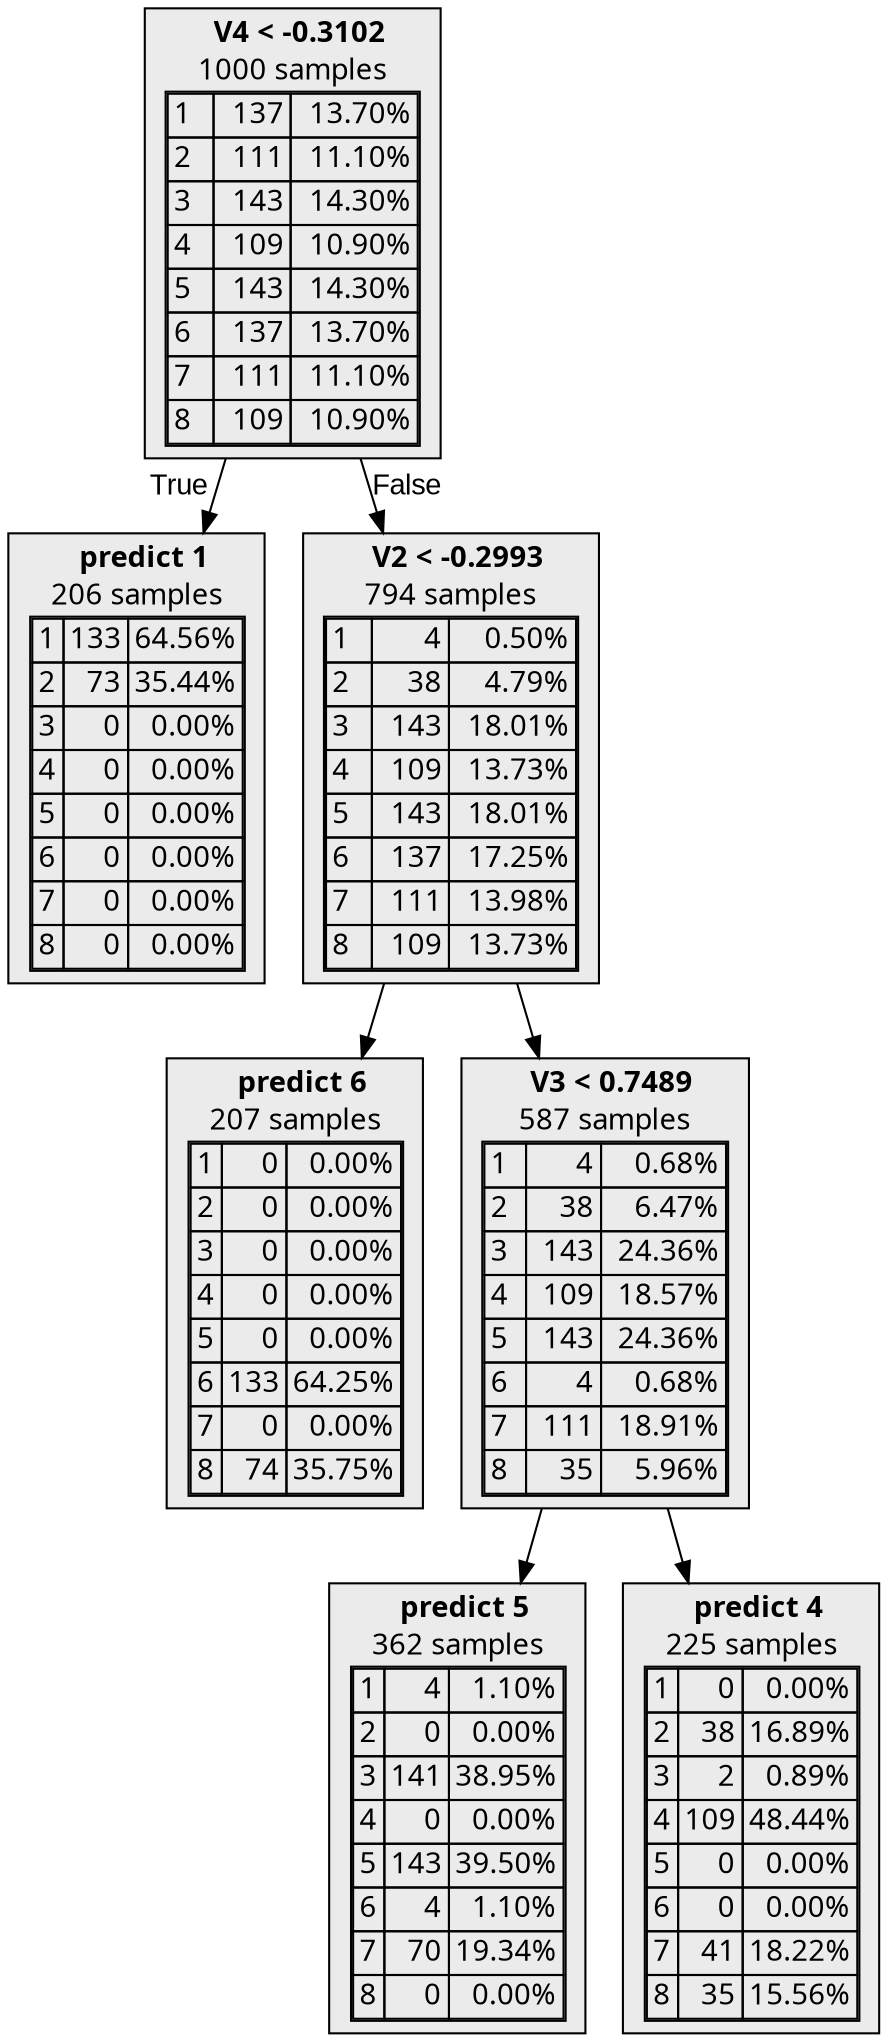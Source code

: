 digraph {
    1 [label=<  <TABLE BORDER="0" CELLPADDING="0">
      <TR>
    <TD>
      <B>V4 &lt; -0.3102</B>
    </TD>
  </TR>

    <TR>
      <TD>1000 samples</TD>
    </TR>
    <TR>
  <TD>
    <TABLE CELLSPACING="0">
      
        <TR >
    <TD ALIGN="LEFT">1</TD>
    <TD ALIGN="RIGHT">137</TD>
    <TD ALIGN="RIGHT">13.70%</TD>
  </TR>
  <TR >
    <TD ALIGN="LEFT">2</TD>
    <TD ALIGN="RIGHT">111</TD>
    <TD ALIGN="RIGHT">11.10%</TD>
  </TR>
  <TR class="highlighted">
    <TD ALIGN="LEFT">3</TD>
    <TD ALIGN="RIGHT">143</TD>
    <TD ALIGN="RIGHT">14.30%</TD>
  </TR>
  <TR >
    <TD ALIGN="LEFT">4</TD>
    <TD ALIGN="RIGHT">109</TD>
    <TD ALIGN="RIGHT">10.90%</TD>
  </TR>
  <TR >
    <TD ALIGN="LEFT">5</TD>
    <TD ALIGN="RIGHT">143</TD>
    <TD ALIGN="RIGHT">14.30%</TD>
  </TR>
  <TR >
    <TD ALIGN="LEFT">6</TD>
    <TD ALIGN="RIGHT">137</TD>
    <TD ALIGN="RIGHT">13.70%</TD>
  </TR>
  <TR >
    <TD ALIGN="LEFT">7</TD>
    <TD ALIGN="RIGHT">111</TD>
    <TD ALIGN="RIGHT">11.10%</TD>
  </TR>
  <TR >
    <TD ALIGN="LEFT">8</TD>
    <TD ALIGN="RIGHT">109</TD>
    <TD ALIGN="RIGHT">10.90%</TD>
  </TR>

    </TABLE>
  </TD>
</TR>

  </TABLE>
>,fillcolor="#EBEBEB",shape=box,fontname="bold arial",style="filled"];
    1 -> 2 [labeldistance=2.5, labelangle=45, headlabel="True",fontname="arial"];
    1 -> 3 [labeldistance=2.5, labelangle=-45, headlabel="False",fontname="arial"];
    2 [label=<  <TABLE BORDER="0" CELLPADDING="0">
      <TR>
    <TD>
      <B>predict 1</B>
    </TD>
  </TR>

    <TR>
      <TD>206 samples</TD>
    </TR>
    <TR>
  <TD>
    <TABLE CELLSPACING="0">
      
        <TR class="highlighted">
    <TD ALIGN="LEFT">1</TD>
    <TD ALIGN="RIGHT">133</TD>
    <TD ALIGN="RIGHT">64.56%</TD>
  </TR>
  <TR >
    <TD ALIGN="LEFT">2</TD>
    <TD ALIGN="RIGHT">73</TD>
    <TD ALIGN="RIGHT">35.44%</TD>
  </TR>
  <TR >
    <TD ALIGN="LEFT">3</TD>
    <TD ALIGN="RIGHT">0</TD>
    <TD ALIGN="RIGHT">0.00%</TD>
  </TR>
  <TR >
    <TD ALIGN="LEFT">4</TD>
    <TD ALIGN="RIGHT">0</TD>
    <TD ALIGN="RIGHT">0.00%</TD>
  </TR>
  <TR >
    <TD ALIGN="LEFT">5</TD>
    <TD ALIGN="RIGHT">0</TD>
    <TD ALIGN="RIGHT">0.00%</TD>
  </TR>
  <TR >
    <TD ALIGN="LEFT">6</TD>
    <TD ALIGN="RIGHT">0</TD>
    <TD ALIGN="RIGHT">0.00%</TD>
  </TR>
  <TR >
    <TD ALIGN="LEFT">7</TD>
    <TD ALIGN="RIGHT">0</TD>
    <TD ALIGN="RIGHT">0.00%</TD>
  </TR>
  <TR >
    <TD ALIGN="LEFT">8</TD>
    <TD ALIGN="RIGHT">0</TD>
    <TD ALIGN="RIGHT">0.00%</TD>
  </TR>

    </TABLE>
  </TD>
</TR>

  </TABLE>
>,fillcolor="#EBEBEB",shape=box,fontname="bold arial",style="filled",color=black];
    3 [label=<  <TABLE BORDER="0" CELLPADDING="0">
      <TR>
    <TD>
      <B>V2 &lt; -0.2993</B>
    </TD>
  </TR>

    <TR>
      <TD>794 samples</TD>
    </TR>
    <TR>
  <TD>
    <TABLE CELLSPACING="0">
      
        <TR >
    <TD ALIGN="LEFT">1</TD>
    <TD ALIGN="RIGHT">4</TD>
    <TD ALIGN="RIGHT">0.50%</TD>
  </TR>
  <TR >
    <TD ALIGN="LEFT">2</TD>
    <TD ALIGN="RIGHT">38</TD>
    <TD ALIGN="RIGHT">4.79%</TD>
  </TR>
  <TR class="highlighted">
    <TD ALIGN="LEFT">3</TD>
    <TD ALIGN="RIGHT">143</TD>
    <TD ALIGN="RIGHT">18.01%</TD>
  </TR>
  <TR >
    <TD ALIGN="LEFT">4</TD>
    <TD ALIGN="RIGHT">109</TD>
    <TD ALIGN="RIGHT">13.73%</TD>
  </TR>
  <TR >
    <TD ALIGN="LEFT">5</TD>
    <TD ALIGN="RIGHT">143</TD>
    <TD ALIGN="RIGHT">18.01%</TD>
  </TR>
  <TR >
    <TD ALIGN="LEFT">6</TD>
    <TD ALIGN="RIGHT">137</TD>
    <TD ALIGN="RIGHT">17.25%</TD>
  </TR>
  <TR >
    <TD ALIGN="LEFT">7</TD>
    <TD ALIGN="RIGHT">111</TD>
    <TD ALIGN="RIGHT">13.98%</TD>
  </TR>
  <TR >
    <TD ALIGN="LEFT">8</TD>
    <TD ALIGN="RIGHT">109</TD>
    <TD ALIGN="RIGHT">13.73%</TD>
  </TR>

    </TABLE>
  </TD>
</TR>

  </TABLE>
>,fillcolor="#EBEBEB",shape=box,fontname="bold arial",style="filled"];
    3 -> 4;
    3 -> 5;
    4 [label=<  <TABLE BORDER="0" CELLPADDING="0">
      <TR>
    <TD>
      <B>predict 6</B>
    </TD>
  </TR>

    <TR>
      <TD>207 samples</TD>
    </TR>
    <TR>
  <TD>
    <TABLE CELLSPACING="0">
      
        <TR >
    <TD ALIGN="LEFT">1</TD>
    <TD ALIGN="RIGHT">0</TD>
    <TD ALIGN="RIGHT">0.00%</TD>
  </TR>
  <TR >
    <TD ALIGN="LEFT">2</TD>
    <TD ALIGN="RIGHT">0</TD>
    <TD ALIGN="RIGHT">0.00%</TD>
  </TR>
  <TR >
    <TD ALIGN="LEFT">3</TD>
    <TD ALIGN="RIGHT">0</TD>
    <TD ALIGN="RIGHT">0.00%</TD>
  </TR>
  <TR >
    <TD ALIGN="LEFT">4</TD>
    <TD ALIGN="RIGHT">0</TD>
    <TD ALIGN="RIGHT">0.00%</TD>
  </TR>
  <TR >
    <TD ALIGN="LEFT">5</TD>
    <TD ALIGN="RIGHT">0</TD>
    <TD ALIGN="RIGHT">0.00%</TD>
  </TR>
  <TR class="highlighted">
    <TD ALIGN="LEFT">6</TD>
    <TD ALIGN="RIGHT">133</TD>
    <TD ALIGN="RIGHT">64.25%</TD>
  </TR>
  <TR >
    <TD ALIGN="LEFT">7</TD>
    <TD ALIGN="RIGHT">0</TD>
    <TD ALIGN="RIGHT">0.00%</TD>
  </TR>
  <TR >
    <TD ALIGN="LEFT">8</TD>
    <TD ALIGN="RIGHT">74</TD>
    <TD ALIGN="RIGHT">35.75%</TD>
  </TR>

    </TABLE>
  </TD>
</TR>

  </TABLE>
>,fillcolor="#EBEBEB",shape=box,fontname="bold arial",style="filled",color=black];
    5 [label=<  <TABLE BORDER="0" CELLPADDING="0">
      <TR>
    <TD>
      <B>V3 &lt; 0.7489</B>
    </TD>
  </TR>

    <TR>
      <TD>587 samples</TD>
    </TR>
    <TR>
  <TD>
    <TABLE CELLSPACING="0">
      
        <TR >
    <TD ALIGN="LEFT">1</TD>
    <TD ALIGN="RIGHT">4</TD>
    <TD ALIGN="RIGHT">0.68%</TD>
  </TR>
  <TR >
    <TD ALIGN="LEFT">2</TD>
    <TD ALIGN="RIGHT">38</TD>
    <TD ALIGN="RIGHT">6.47%</TD>
  </TR>
  <TR class="highlighted">
    <TD ALIGN="LEFT">3</TD>
    <TD ALIGN="RIGHT">143</TD>
    <TD ALIGN="RIGHT">24.36%</TD>
  </TR>
  <TR >
    <TD ALIGN="LEFT">4</TD>
    <TD ALIGN="RIGHT">109</TD>
    <TD ALIGN="RIGHT">18.57%</TD>
  </TR>
  <TR >
    <TD ALIGN="LEFT">5</TD>
    <TD ALIGN="RIGHT">143</TD>
    <TD ALIGN="RIGHT">24.36%</TD>
  </TR>
  <TR >
    <TD ALIGN="LEFT">6</TD>
    <TD ALIGN="RIGHT">4</TD>
    <TD ALIGN="RIGHT">0.68%</TD>
  </TR>
  <TR >
    <TD ALIGN="LEFT">7</TD>
    <TD ALIGN="RIGHT">111</TD>
    <TD ALIGN="RIGHT">18.91%</TD>
  </TR>
  <TR >
    <TD ALIGN="LEFT">8</TD>
    <TD ALIGN="RIGHT">35</TD>
    <TD ALIGN="RIGHT">5.96%</TD>
  </TR>

    </TABLE>
  </TD>
</TR>

  </TABLE>
>,fillcolor="#EBEBEB",shape=box,fontname="bold arial",style="filled"];
    5 -> 6;
    5 -> 7;
    6 [label=<  <TABLE BORDER="0" CELLPADDING="0">
      <TR>
    <TD>
      <B>predict 5</B>
    </TD>
  </TR>

    <TR>
      <TD>362 samples</TD>
    </TR>
    <TR>
  <TD>
    <TABLE CELLSPACING="0">
      
        <TR >
    <TD ALIGN="LEFT">1</TD>
    <TD ALIGN="RIGHT">4</TD>
    <TD ALIGN="RIGHT">1.10%</TD>
  </TR>
  <TR >
    <TD ALIGN="LEFT">2</TD>
    <TD ALIGN="RIGHT">0</TD>
    <TD ALIGN="RIGHT">0.00%</TD>
  </TR>
  <TR >
    <TD ALIGN="LEFT">3</TD>
    <TD ALIGN="RIGHT">141</TD>
    <TD ALIGN="RIGHT">38.95%</TD>
  </TR>
  <TR >
    <TD ALIGN="LEFT">4</TD>
    <TD ALIGN="RIGHT">0</TD>
    <TD ALIGN="RIGHT">0.00%</TD>
  </TR>
  <TR class="highlighted">
    <TD ALIGN="LEFT">5</TD>
    <TD ALIGN="RIGHT">143</TD>
    <TD ALIGN="RIGHT">39.50%</TD>
  </TR>
  <TR >
    <TD ALIGN="LEFT">6</TD>
    <TD ALIGN="RIGHT">4</TD>
    <TD ALIGN="RIGHT">1.10%</TD>
  </TR>
  <TR >
    <TD ALIGN="LEFT">7</TD>
    <TD ALIGN="RIGHT">70</TD>
    <TD ALIGN="RIGHT">19.34%</TD>
  </TR>
  <TR >
    <TD ALIGN="LEFT">8</TD>
    <TD ALIGN="RIGHT">0</TD>
    <TD ALIGN="RIGHT">0.00%</TD>
  </TR>

    </TABLE>
  </TD>
</TR>

  </TABLE>
>,fillcolor="#EBEBEB",shape=box,fontname="bold arial",style="filled",color=black];
    7 [label=<  <TABLE BORDER="0" CELLPADDING="0">
      <TR>
    <TD>
      <B>predict 4</B>
    </TD>
  </TR>

    <TR>
      <TD>225 samples</TD>
    </TR>
    <TR>
  <TD>
    <TABLE CELLSPACING="0">
      
        <TR >
    <TD ALIGN="LEFT">1</TD>
    <TD ALIGN="RIGHT">0</TD>
    <TD ALIGN="RIGHT">0.00%</TD>
  </TR>
  <TR >
    <TD ALIGN="LEFT">2</TD>
    <TD ALIGN="RIGHT">38</TD>
    <TD ALIGN="RIGHT">16.89%</TD>
  </TR>
  <TR >
    <TD ALIGN="LEFT">3</TD>
    <TD ALIGN="RIGHT">2</TD>
    <TD ALIGN="RIGHT">0.89%</TD>
  </TR>
  <TR class="highlighted">
    <TD ALIGN="LEFT">4</TD>
    <TD ALIGN="RIGHT">109</TD>
    <TD ALIGN="RIGHT">48.44%</TD>
  </TR>
  <TR >
    <TD ALIGN="LEFT">5</TD>
    <TD ALIGN="RIGHT">0</TD>
    <TD ALIGN="RIGHT">0.00%</TD>
  </TR>
  <TR >
    <TD ALIGN="LEFT">6</TD>
    <TD ALIGN="RIGHT">0</TD>
    <TD ALIGN="RIGHT">0.00%</TD>
  </TR>
  <TR >
    <TD ALIGN="LEFT">7</TD>
    <TD ALIGN="RIGHT">41</TD>
    <TD ALIGN="RIGHT">18.22%</TD>
  </TR>
  <TR >
    <TD ALIGN="LEFT">8</TD>
    <TD ALIGN="RIGHT">35</TD>
    <TD ALIGN="RIGHT">15.56%</TD>
  </TR>

    </TABLE>
  </TD>
</TR>

  </TABLE>
>,fillcolor="#EBEBEB",shape=box,fontname="bold arial",style="filled",color=black];
}
